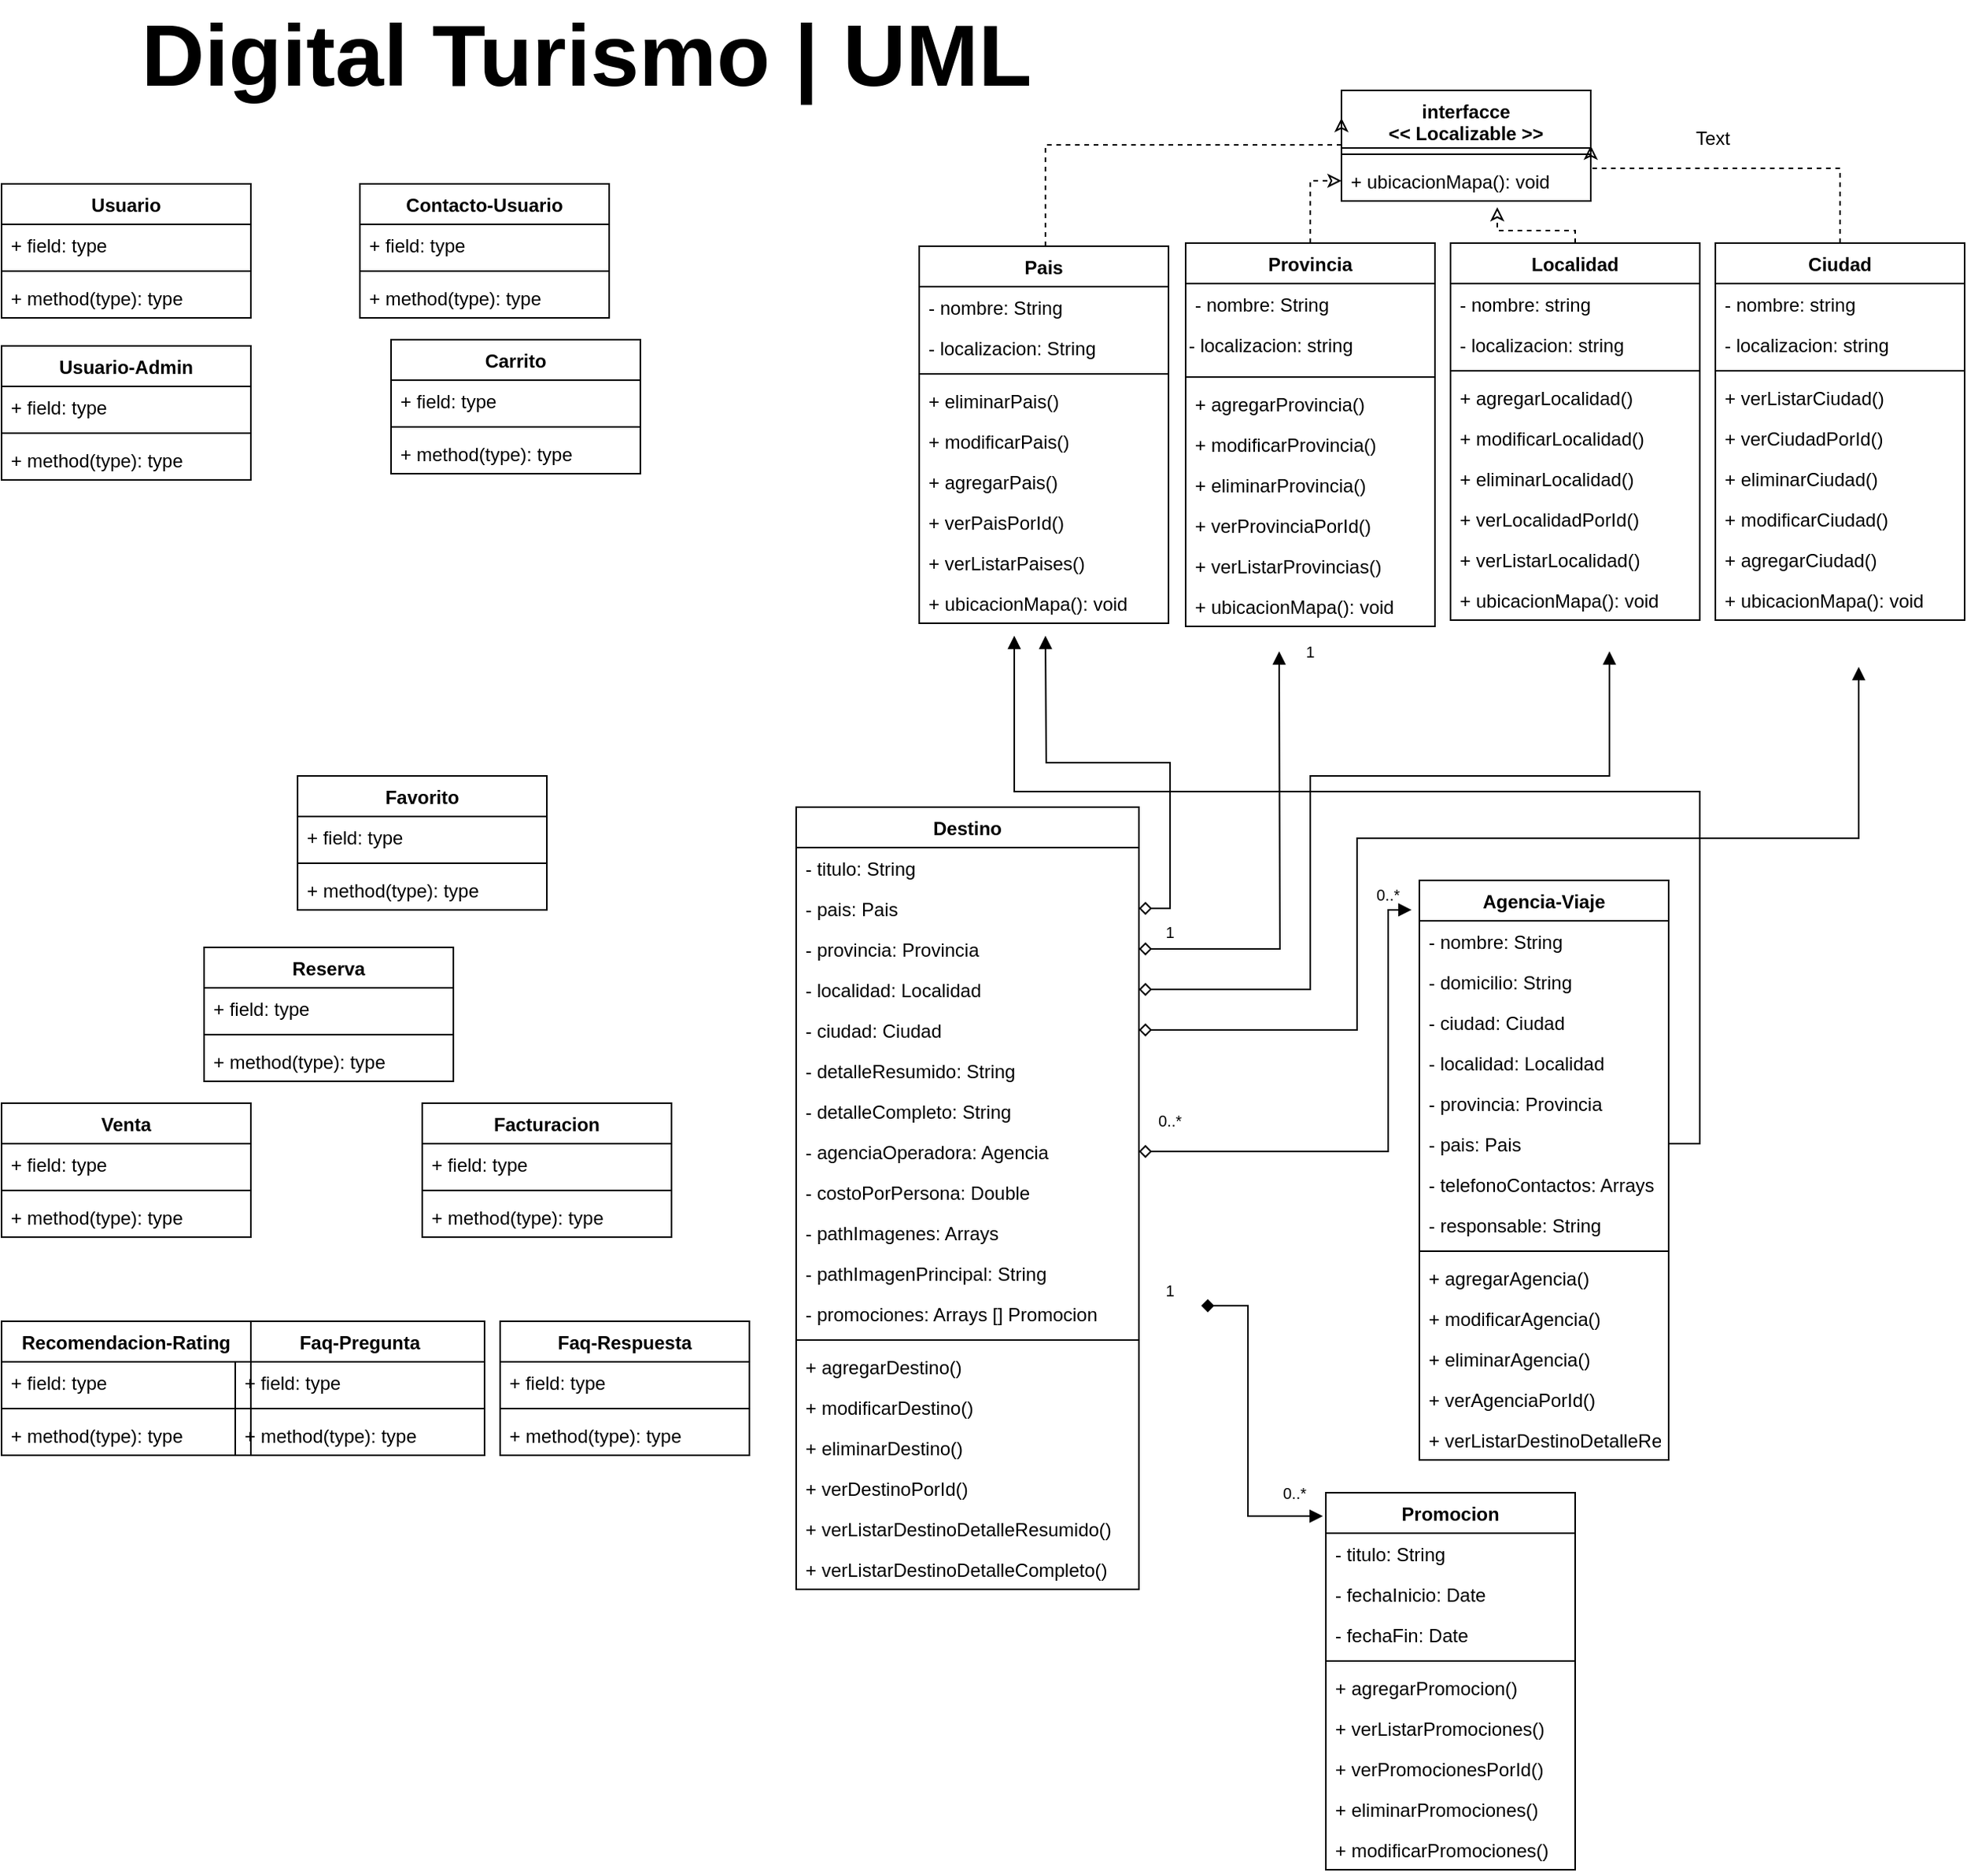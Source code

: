 <mxfile version="12.5.1" type="github">
  <diagram id="pY3_2us4v5o1dsbWJxJx" name="Page-1">
    <mxGraphModel dx="868" dy="488" grid="1" gridSize="10" guides="1" tooltips="1" connect="1" arrows="1" fold="1" page="1" pageScale="1" pageWidth="827" pageHeight="1169" math="0" shadow="0">
      <root>
        <mxCell id="0"/>
        <mxCell id="1" parent="0"/>
        <mxCell id="URW_GCu5MoqfNA5GjfH8-1" value="Usuario" style="swimlane;fontStyle=1;align=center;verticalAlign=top;childLayout=stackLayout;horizontal=1;startSize=26;horizontalStack=0;resizeParent=1;resizeParentMax=0;resizeLast=0;collapsible=1;marginBottom=0;" parent="1" vertex="1">
          <mxGeometry x="50" y="140" width="160" height="86" as="geometry"/>
        </mxCell>
        <mxCell id="URW_GCu5MoqfNA5GjfH8-2" value="+ field: type" style="text;strokeColor=none;fillColor=none;align=left;verticalAlign=top;spacingLeft=4;spacingRight=4;overflow=hidden;rotatable=0;points=[[0,0.5],[1,0.5]];portConstraint=eastwest;" parent="URW_GCu5MoqfNA5GjfH8-1" vertex="1">
          <mxGeometry y="26" width="160" height="26" as="geometry"/>
        </mxCell>
        <mxCell id="URW_GCu5MoqfNA5GjfH8-3" value="" style="line;strokeWidth=1;fillColor=none;align=left;verticalAlign=middle;spacingTop=-1;spacingLeft=3;spacingRight=3;rotatable=0;labelPosition=right;points=[];portConstraint=eastwest;" parent="URW_GCu5MoqfNA5GjfH8-1" vertex="1">
          <mxGeometry y="52" width="160" height="8" as="geometry"/>
        </mxCell>
        <mxCell id="URW_GCu5MoqfNA5GjfH8-4" value="+ method(type): type" style="text;strokeColor=none;fillColor=none;align=left;verticalAlign=top;spacingLeft=4;spacingRight=4;overflow=hidden;rotatable=0;points=[[0,0.5],[1,0.5]];portConstraint=eastwest;" parent="URW_GCu5MoqfNA5GjfH8-1" vertex="1">
          <mxGeometry y="60" width="160" height="26" as="geometry"/>
        </mxCell>
        <mxCell id="URW_GCu5MoqfNA5GjfH8-5" value="Destino" style="swimlane;fontStyle=1;align=center;verticalAlign=top;childLayout=stackLayout;horizontal=1;startSize=26;horizontalStack=0;resizeParent=1;resizeParentMax=0;resizeLast=0;collapsible=1;marginBottom=0;" parent="1" vertex="1">
          <mxGeometry x="560" y="540" width="220" height="502" as="geometry"/>
        </mxCell>
        <mxCell id="URW_GCu5MoqfNA5GjfH8-6" value="- titulo: String" style="text;strokeColor=none;fillColor=none;align=left;verticalAlign=top;spacingLeft=4;spacingRight=4;overflow=hidden;rotatable=0;points=[[0,0.5],[1,0.5]];portConstraint=eastwest;" parent="URW_GCu5MoqfNA5GjfH8-5" vertex="1">
          <mxGeometry y="26" width="220" height="26" as="geometry"/>
        </mxCell>
        <mxCell id="ZcD0FGQ2wyJFQ0tiXEFN-21" value="- pais: Pais" style="text;strokeColor=none;fillColor=none;align=left;verticalAlign=top;spacingLeft=4;spacingRight=4;overflow=hidden;rotatable=0;points=[[0,0.5],[1,0.5]];portConstraint=eastwest;" vertex="1" parent="URW_GCu5MoqfNA5GjfH8-5">
          <mxGeometry y="52" width="220" height="26" as="geometry"/>
        </mxCell>
        <mxCell id="ZcD0FGQ2wyJFQ0tiXEFN-22" value="- provincia: Provincia" style="text;strokeColor=none;fillColor=none;align=left;verticalAlign=top;spacingLeft=4;spacingRight=4;overflow=hidden;rotatable=0;points=[[0,0.5],[1,0.5]];portConstraint=eastwest;" vertex="1" parent="URW_GCu5MoqfNA5GjfH8-5">
          <mxGeometry y="78" width="220" height="26" as="geometry"/>
        </mxCell>
        <mxCell id="ZcD0FGQ2wyJFQ0tiXEFN-23" value="- localidad: Localidad" style="text;strokeColor=none;fillColor=none;align=left;verticalAlign=top;spacingLeft=4;spacingRight=4;overflow=hidden;rotatable=0;points=[[0,0.5],[1,0.5]];portConstraint=eastwest;" vertex="1" parent="URW_GCu5MoqfNA5GjfH8-5">
          <mxGeometry y="104" width="220" height="26" as="geometry"/>
        </mxCell>
        <mxCell id="ZcD0FGQ2wyJFQ0tiXEFN-24" value="- ciudad: Ciudad" style="text;strokeColor=none;fillColor=none;align=left;verticalAlign=top;spacingLeft=4;spacingRight=4;overflow=hidden;rotatable=0;points=[[0,0.5],[1,0.5]];portConstraint=eastwest;" vertex="1" parent="URW_GCu5MoqfNA5GjfH8-5">
          <mxGeometry y="130" width="220" height="26" as="geometry"/>
        </mxCell>
        <mxCell id="ZcD0FGQ2wyJFQ0tiXEFN-25" value="- detalleResumido: String" style="text;strokeColor=none;fillColor=none;align=left;verticalAlign=top;spacingLeft=4;spacingRight=4;overflow=hidden;rotatable=0;points=[[0,0.5],[1,0.5]];portConstraint=eastwest;" vertex="1" parent="URW_GCu5MoqfNA5GjfH8-5">
          <mxGeometry y="156" width="220" height="26" as="geometry"/>
        </mxCell>
        <mxCell id="ZcD0FGQ2wyJFQ0tiXEFN-26" value="- detalleCompleto: String" style="text;strokeColor=none;fillColor=none;align=left;verticalAlign=top;spacingLeft=4;spacingRight=4;overflow=hidden;rotatable=0;points=[[0,0.5],[1,0.5]];portConstraint=eastwest;" vertex="1" parent="URW_GCu5MoqfNA5GjfH8-5">
          <mxGeometry y="182" width="220" height="26" as="geometry"/>
        </mxCell>
        <mxCell id="ZcD0FGQ2wyJFQ0tiXEFN-27" value="- agenciaOperadora: Agencia" style="text;strokeColor=none;fillColor=none;align=left;verticalAlign=top;spacingLeft=4;spacingRight=4;overflow=hidden;rotatable=0;points=[[0,0.5],[1,0.5]];portConstraint=eastwest;" vertex="1" parent="URW_GCu5MoqfNA5GjfH8-5">
          <mxGeometry y="208" width="220" height="26" as="geometry"/>
        </mxCell>
        <mxCell id="ZcD0FGQ2wyJFQ0tiXEFN-43" value="- costoPorPersona: Double" style="text;strokeColor=none;fillColor=none;align=left;verticalAlign=top;spacingLeft=4;spacingRight=4;overflow=hidden;rotatable=0;points=[[0,0.5],[1,0.5]];portConstraint=eastwest;" vertex="1" parent="URW_GCu5MoqfNA5GjfH8-5">
          <mxGeometry y="234" width="220" height="26" as="geometry"/>
        </mxCell>
        <mxCell id="ZcD0FGQ2wyJFQ0tiXEFN-44" value="- pathImagenes: Arrays" style="text;strokeColor=none;fillColor=none;align=left;verticalAlign=top;spacingLeft=4;spacingRight=4;overflow=hidden;rotatable=0;points=[[0,0.5],[1,0.5]];portConstraint=eastwest;" vertex="1" parent="URW_GCu5MoqfNA5GjfH8-5">
          <mxGeometry y="260" width="220" height="26" as="geometry"/>
        </mxCell>
        <mxCell id="ZcD0FGQ2wyJFQ0tiXEFN-45" value="- pathImagenPrincipal: String" style="text;strokeColor=none;fillColor=none;align=left;verticalAlign=top;spacingLeft=4;spacingRight=4;overflow=hidden;rotatable=0;points=[[0,0.5],[1,0.5]];portConstraint=eastwest;" vertex="1" parent="URW_GCu5MoqfNA5GjfH8-5">
          <mxGeometry y="286" width="220" height="26" as="geometry"/>
        </mxCell>
        <mxCell id="ZcD0FGQ2wyJFQ0tiXEFN-53" value="- promociones: Arrays [] Promocion" style="text;strokeColor=none;fillColor=none;align=left;verticalAlign=top;spacingLeft=4;spacingRight=4;overflow=hidden;rotatable=0;points=[[0,0.5],[1,0.5]];portConstraint=eastwest;" vertex="1" parent="URW_GCu5MoqfNA5GjfH8-5">
          <mxGeometry y="312" width="220" height="26" as="geometry"/>
        </mxCell>
        <mxCell id="URW_GCu5MoqfNA5GjfH8-7" value="" style="line;strokeWidth=1;fillColor=none;align=left;verticalAlign=middle;spacingTop=-1;spacingLeft=3;spacingRight=3;rotatable=0;labelPosition=right;points=[];portConstraint=eastwest;" parent="URW_GCu5MoqfNA5GjfH8-5" vertex="1">
          <mxGeometry y="338" width="220" height="8" as="geometry"/>
        </mxCell>
        <mxCell id="URW_GCu5MoqfNA5GjfH8-8" value="+ agregarDestino() " style="text;strokeColor=none;fillColor=none;align=left;verticalAlign=top;spacingLeft=4;spacingRight=4;overflow=hidden;rotatable=0;points=[[0,0.5],[1,0.5]];portConstraint=eastwest;" parent="URW_GCu5MoqfNA5GjfH8-5" vertex="1">
          <mxGeometry y="346" width="220" height="26" as="geometry"/>
        </mxCell>
        <mxCell id="ZcD0FGQ2wyJFQ0tiXEFN-38" value="+ modificarDestino() " style="text;strokeColor=none;fillColor=none;align=left;verticalAlign=top;spacingLeft=4;spacingRight=4;overflow=hidden;rotatable=0;points=[[0,0.5],[1,0.5]];portConstraint=eastwest;" vertex="1" parent="URW_GCu5MoqfNA5GjfH8-5">
          <mxGeometry y="372" width="220" height="26" as="geometry"/>
        </mxCell>
        <mxCell id="ZcD0FGQ2wyJFQ0tiXEFN-39" value="+ eliminarDestino() " style="text;strokeColor=none;fillColor=none;align=left;verticalAlign=top;spacingLeft=4;spacingRight=4;overflow=hidden;rotatable=0;points=[[0,0.5],[1,0.5]];portConstraint=eastwest;" vertex="1" parent="URW_GCu5MoqfNA5GjfH8-5">
          <mxGeometry y="398" width="220" height="26" as="geometry"/>
        </mxCell>
        <mxCell id="ZcD0FGQ2wyJFQ0tiXEFN-40" value="+ verDestinoPorId() " style="text;strokeColor=none;fillColor=none;align=left;verticalAlign=top;spacingLeft=4;spacingRight=4;overflow=hidden;rotatable=0;points=[[0,0.5],[1,0.5]];portConstraint=eastwest;" vertex="1" parent="URW_GCu5MoqfNA5GjfH8-5">
          <mxGeometry y="424" width="220" height="26" as="geometry"/>
        </mxCell>
        <mxCell id="ZcD0FGQ2wyJFQ0tiXEFN-41" value="+ verListarDestinoDetalleResumido() " style="text;strokeColor=none;fillColor=none;align=left;verticalAlign=top;spacingLeft=4;spacingRight=4;overflow=hidden;rotatable=0;points=[[0,0.5],[1,0.5]];portConstraint=eastwest;" vertex="1" parent="URW_GCu5MoqfNA5GjfH8-5">
          <mxGeometry y="450" width="220" height="26" as="geometry"/>
        </mxCell>
        <mxCell id="ZcD0FGQ2wyJFQ0tiXEFN-42" value="+ verListarDestinoDetalleCompleto() " style="text;strokeColor=none;fillColor=none;align=left;verticalAlign=top;spacingLeft=4;spacingRight=4;overflow=hidden;rotatable=0;points=[[0,0.5],[1,0.5]];portConstraint=eastwest;" vertex="1" parent="URW_GCu5MoqfNA5GjfH8-5">
          <mxGeometry y="476" width="220" height="26" as="geometry"/>
        </mxCell>
        <mxCell id="ZcD0FGQ2wyJFQ0tiXEFN-36" style="edgeStyle=orthogonalEdgeStyle;rounded=0;orthogonalLoop=1;jettySize=auto;html=1;dashed=1;endArrow=classic;endFill=0;entryX=0.625;entryY=1.154;entryDx=0;entryDy=0;entryPerimeter=0;" edge="1" parent="1" source="URW_GCu5MoqfNA5GjfH8-9" target="ZcD0FGQ2wyJFQ0tiXEFN-9">
          <mxGeometry relative="1" as="geometry">
            <mxPoint x="1010" y="170" as="targetPoint"/>
            <Array as="points">
              <mxPoint x="1060" y="170"/>
              <mxPoint x="1010" y="170"/>
            </Array>
          </mxGeometry>
        </mxCell>
        <mxCell id="URW_GCu5MoqfNA5GjfH8-9" value="Localidad" style="swimlane;fontStyle=1;align=center;verticalAlign=top;childLayout=stackLayout;horizontal=1;startSize=26;horizontalStack=0;resizeParent=1;resizeParentMax=0;resizeLast=0;collapsible=1;marginBottom=0;" parent="1" vertex="1">
          <mxGeometry x="980" y="178" width="160" height="242" as="geometry"/>
        </mxCell>
        <mxCell id="URW_GCu5MoqfNA5GjfH8-10" value="- nombre: string" style="text;strokeColor=none;fillColor=none;align=left;verticalAlign=top;spacingLeft=4;spacingRight=4;overflow=hidden;rotatable=0;points=[[0,0.5],[1,0.5]];portConstraint=eastwest;" parent="URW_GCu5MoqfNA5GjfH8-9" vertex="1">
          <mxGeometry y="26" width="160" height="26" as="geometry"/>
        </mxCell>
        <mxCell id="ZcD0FGQ2wyJFQ0tiXEFN-1" value="- localizacion: string" style="text;strokeColor=none;fillColor=none;align=left;verticalAlign=top;spacingLeft=4;spacingRight=4;overflow=hidden;rotatable=0;points=[[0,0.5],[1,0.5]];portConstraint=eastwest;" vertex="1" parent="URW_GCu5MoqfNA5GjfH8-9">
          <mxGeometry y="52" width="160" height="26" as="geometry"/>
        </mxCell>
        <mxCell id="URW_GCu5MoqfNA5GjfH8-11" value="" style="line;strokeWidth=1;fillColor=none;align=left;verticalAlign=middle;spacingTop=-1;spacingLeft=3;spacingRight=3;rotatable=0;labelPosition=right;points=[];portConstraint=eastwest;" parent="URW_GCu5MoqfNA5GjfH8-9" vertex="1">
          <mxGeometry y="78" width="160" height="8" as="geometry"/>
        </mxCell>
        <mxCell id="ZcD0FGQ2wyJFQ0tiXEFN-106" value="+ agregarLocalidad() " style="text;strokeColor=none;fillColor=none;align=left;verticalAlign=top;spacingLeft=4;spacingRight=4;overflow=hidden;rotatable=0;points=[[0,0.5],[1,0.5]];portConstraint=eastwest;" vertex="1" parent="URW_GCu5MoqfNA5GjfH8-9">
          <mxGeometry y="86" width="160" height="26" as="geometry"/>
        </mxCell>
        <mxCell id="ZcD0FGQ2wyJFQ0tiXEFN-107" value="+ modificarLocalidad() " style="text;strokeColor=none;fillColor=none;align=left;verticalAlign=top;spacingLeft=4;spacingRight=4;overflow=hidden;rotatable=0;points=[[0,0.5],[1,0.5]];portConstraint=eastwest;" vertex="1" parent="URW_GCu5MoqfNA5GjfH8-9">
          <mxGeometry y="112" width="160" height="26" as="geometry"/>
        </mxCell>
        <mxCell id="ZcD0FGQ2wyJFQ0tiXEFN-108" value="+ eliminarLocalidad() " style="text;strokeColor=none;fillColor=none;align=left;verticalAlign=top;spacingLeft=4;spacingRight=4;overflow=hidden;rotatable=0;points=[[0,0.5],[1,0.5]];portConstraint=eastwest;" vertex="1" parent="URW_GCu5MoqfNA5GjfH8-9">
          <mxGeometry y="138" width="160" height="26" as="geometry"/>
        </mxCell>
        <mxCell id="ZcD0FGQ2wyJFQ0tiXEFN-109" value="+ verLocalidadPorId() " style="text;strokeColor=none;fillColor=none;align=left;verticalAlign=top;spacingLeft=4;spacingRight=4;overflow=hidden;rotatable=0;points=[[0,0.5],[1,0.5]];portConstraint=eastwest;" vertex="1" parent="URW_GCu5MoqfNA5GjfH8-9">
          <mxGeometry y="164" width="160" height="26" as="geometry"/>
        </mxCell>
        <mxCell id="ZcD0FGQ2wyJFQ0tiXEFN-110" value="+ verListarLocalidad() " style="text;strokeColor=none;fillColor=none;align=left;verticalAlign=top;spacingLeft=4;spacingRight=4;overflow=hidden;rotatable=0;points=[[0,0.5],[1,0.5]];portConstraint=eastwest;" vertex="1" parent="URW_GCu5MoqfNA5GjfH8-9">
          <mxGeometry y="190" width="160" height="26" as="geometry"/>
        </mxCell>
        <mxCell id="URW_GCu5MoqfNA5GjfH8-12" value="+ ubicacionMapa(): void" style="text;strokeColor=none;fillColor=none;align=left;verticalAlign=top;spacingLeft=4;spacingRight=4;overflow=hidden;rotatable=0;points=[[0,0.5],[1,0.5]];portConstraint=eastwest;" parent="URW_GCu5MoqfNA5GjfH8-9" vertex="1">
          <mxGeometry y="216" width="160" height="26" as="geometry"/>
        </mxCell>
        <mxCell id="ZcD0FGQ2wyJFQ0tiXEFN-35" style="edgeStyle=orthogonalEdgeStyle;rounded=0;orthogonalLoop=1;jettySize=auto;html=1;entryX=0;entryY=0.5;entryDx=0;entryDy=0;dashed=1;endArrow=classic;endFill=0;" edge="1" parent="1" source="URW_GCu5MoqfNA5GjfH8-13" target="ZcD0FGQ2wyJFQ0tiXEFN-9">
          <mxGeometry relative="1" as="geometry"/>
        </mxCell>
        <mxCell id="URW_GCu5MoqfNA5GjfH8-13" value="Provincia" style="swimlane;fontStyle=1;align=center;verticalAlign=top;childLayout=stackLayout;horizontal=1;startSize=26;horizontalStack=0;resizeParent=1;resizeParentMax=0;resizeLast=0;collapsible=1;marginBottom=0;" parent="1" vertex="1">
          <mxGeometry x="810" y="178" width="160" height="246" as="geometry"/>
        </mxCell>
        <mxCell id="URW_GCu5MoqfNA5GjfH8-14" value="- nombre: String" style="text;strokeColor=none;fillColor=none;align=left;verticalAlign=top;spacingLeft=4;spacingRight=4;overflow=hidden;rotatable=0;points=[[0,0.5],[1,0.5]];portConstraint=eastwest;" parent="URW_GCu5MoqfNA5GjfH8-13" vertex="1">
          <mxGeometry y="26" width="160" height="26" as="geometry"/>
        </mxCell>
        <mxCell id="ZcD0FGQ2wyJFQ0tiXEFN-3" value="- localizacion: string" style="text;html=1;" vertex="1" parent="URW_GCu5MoqfNA5GjfH8-13">
          <mxGeometry y="52" width="160" height="30" as="geometry"/>
        </mxCell>
        <mxCell id="URW_GCu5MoqfNA5GjfH8-15" value="" style="line;strokeWidth=1;fillColor=none;align=left;verticalAlign=middle;spacingTop=-1;spacingLeft=3;spacingRight=3;rotatable=0;labelPosition=right;points=[];portConstraint=eastwest;" parent="URW_GCu5MoqfNA5GjfH8-13" vertex="1">
          <mxGeometry y="82" width="160" height="8" as="geometry"/>
        </mxCell>
        <mxCell id="ZcD0FGQ2wyJFQ0tiXEFN-75" value="+ agregarProvincia() " style="text;strokeColor=none;fillColor=none;align=left;verticalAlign=top;spacingLeft=4;spacingRight=4;overflow=hidden;rotatable=0;points=[[0,0.5],[1,0.5]];portConstraint=eastwest;" vertex="1" parent="URW_GCu5MoqfNA5GjfH8-13">
          <mxGeometry y="90" width="160" height="26" as="geometry"/>
        </mxCell>
        <mxCell id="ZcD0FGQ2wyJFQ0tiXEFN-74" value="+ modificarProvincia() " style="text;strokeColor=none;fillColor=none;align=left;verticalAlign=top;spacingLeft=4;spacingRight=4;overflow=hidden;rotatable=0;points=[[0,0.5],[1,0.5]];portConstraint=eastwest;" vertex="1" parent="URW_GCu5MoqfNA5GjfH8-13">
          <mxGeometry y="116" width="160" height="26" as="geometry"/>
        </mxCell>
        <mxCell id="ZcD0FGQ2wyJFQ0tiXEFN-73" value="+ eliminarProvincia() " style="text;strokeColor=none;fillColor=none;align=left;verticalAlign=top;spacingLeft=4;spacingRight=4;overflow=hidden;rotatable=0;points=[[0,0.5],[1,0.5]];portConstraint=eastwest;" vertex="1" parent="URW_GCu5MoqfNA5GjfH8-13">
          <mxGeometry y="142" width="160" height="26" as="geometry"/>
        </mxCell>
        <mxCell id="ZcD0FGQ2wyJFQ0tiXEFN-76" value="+ verProvinciaPorId() " style="text;strokeColor=none;fillColor=none;align=left;verticalAlign=top;spacingLeft=4;spacingRight=4;overflow=hidden;rotatable=0;points=[[0,0.5],[1,0.5]];portConstraint=eastwest;" vertex="1" parent="URW_GCu5MoqfNA5GjfH8-13">
          <mxGeometry y="168" width="160" height="26" as="geometry"/>
        </mxCell>
        <mxCell id="ZcD0FGQ2wyJFQ0tiXEFN-77" value="+ verListarProvincias() " style="text;strokeColor=none;fillColor=none;align=left;verticalAlign=top;spacingLeft=4;spacingRight=4;overflow=hidden;rotatable=0;points=[[0,0.5],[1,0.5]];portConstraint=eastwest;" vertex="1" parent="URW_GCu5MoqfNA5GjfH8-13">
          <mxGeometry y="194" width="160" height="26" as="geometry"/>
        </mxCell>
        <mxCell id="URW_GCu5MoqfNA5GjfH8-16" value="+ ubicacionMapa(): void" style="text;strokeColor=none;fillColor=none;align=left;verticalAlign=top;spacingLeft=4;spacingRight=4;overflow=hidden;rotatable=0;points=[[0,0.5],[1,0.5]];portConstraint=eastwest;" parent="URW_GCu5MoqfNA5GjfH8-13" vertex="1">
          <mxGeometry y="220" width="160" height="26" as="geometry"/>
        </mxCell>
        <mxCell id="URW_GCu5MoqfNA5GjfH8-26" value="Favorito" style="swimlane;fontStyle=1;align=center;verticalAlign=top;childLayout=stackLayout;horizontal=1;startSize=26;horizontalStack=0;resizeParent=1;resizeParentMax=0;resizeLast=0;collapsible=1;marginBottom=0;" parent="1" vertex="1">
          <mxGeometry x="240" y="520" width="160" height="86" as="geometry"/>
        </mxCell>
        <mxCell id="URW_GCu5MoqfNA5GjfH8-27" value="+ field: type" style="text;strokeColor=none;fillColor=none;align=left;verticalAlign=top;spacingLeft=4;spacingRight=4;overflow=hidden;rotatable=0;points=[[0,0.5],[1,0.5]];portConstraint=eastwest;" parent="URW_GCu5MoqfNA5GjfH8-26" vertex="1">
          <mxGeometry y="26" width="160" height="26" as="geometry"/>
        </mxCell>
        <mxCell id="URW_GCu5MoqfNA5GjfH8-28" value="" style="line;strokeWidth=1;fillColor=none;align=left;verticalAlign=middle;spacingTop=-1;spacingLeft=3;spacingRight=3;rotatable=0;labelPosition=right;points=[];portConstraint=eastwest;" parent="URW_GCu5MoqfNA5GjfH8-26" vertex="1">
          <mxGeometry y="52" width="160" height="8" as="geometry"/>
        </mxCell>
        <mxCell id="URW_GCu5MoqfNA5GjfH8-29" value="+ method(type): type" style="text;strokeColor=none;fillColor=none;align=left;verticalAlign=top;spacingLeft=4;spacingRight=4;overflow=hidden;rotatable=0;points=[[0,0.5],[1,0.5]];portConstraint=eastwest;" parent="URW_GCu5MoqfNA5GjfH8-26" vertex="1">
          <mxGeometry y="60" width="160" height="26" as="geometry"/>
        </mxCell>
        <mxCell id="URW_GCu5MoqfNA5GjfH8-30" value="Promocion" style="swimlane;fontStyle=1;align=center;verticalAlign=top;childLayout=stackLayout;horizontal=1;startSize=26;horizontalStack=0;resizeParent=1;resizeParentMax=0;resizeLast=0;collapsible=1;marginBottom=0;" parent="1" vertex="1">
          <mxGeometry x="900" y="980" width="160" height="242" as="geometry"/>
        </mxCell>
        <mxCell id="URW_GCu5MoqfNA5GjfH8-31" value="- titulo: String" style="text;strokeColor=none;fillColor=none;align=left;verticalAlign=top;spacingLeft=4;spacingRight=4;overflow=hidden;rotatable=0;points=[[0,0.5],[1,0.5]];portConstraint=eastwest;" parent="URW_GCu5MoqfNA5GjfH8-30" vertex="1">
          <mxGeometry y="26" width="160" height="26" as="geometry"/>
        </mxCell>
        <mxCell id="ZcD0FGQ2wyJFQ0tiXEFN-59" value="- fechaInicio: Date" style="text;strokeColor=none;fillColor=none;align=left;verticalAlign=top;spacingLeft=4;spacingRight=4;overflow=hidden;rotatable=0;points=[[0,0.5],[1,0.5]];portConstraint=eastwest;" vertex="1" parent="URW_GCu5MoqfNA5GjfH8-30">
          <mxGeometry y="52" width="160" height="26" as="geometry"/>
        </mxCell>
        <mxCell id="ZcD0FGQ2wyJFQ0tiXEFN-60" value="- fechaFin: Date" style="text;strokeColor=none;fillColor=none;align=left;verticalAlign=top;spacingLeft=4;spacingRight=4;overflow=hidden;rotatable=0;points=[[0,0.5],[1,0.5]];portConstraint=eastwest;" vertex="1" parent="URW_GCu5MoqfNA5GjfH8-30">
          <mxGeometry y="78" width="160" height="26" as="geometry"/>
        </mxCell>
        <mxCell id="URW_GCu5MoqfNA5GjfH8-32" value="" style="line;strokeWidth=1;fillColor=none;align=left;verticalAlign=middle;spacingTop=-1;spacingLeft=3;spacingRight=3;rotatable=0;labelPosition=right;points=[];portConstraint=eastwest;" parent="URW_GCu5MoqfNA5GjfH8-30" vertex="1">
          <mxGeometry y="104" width="160" height="8" as="geometry"/>
        </mxCell>
        <mxCell id="ZcD0FGQ2wyJFQ0tiXEFN-54" value="+ agregarPromocion() " style="text;strokeColor=none;fillColor=none;align=left;verticalAlign=top;spacingLeft=4;spacingRight=4;overflow=hidden;rotatable=0;points=[[0,0.5],[1,0.5]];portConstraint=eastwest;" vertex="1" parent="URW_GCu5MoqfNA5GjfH8-30">
          <mxGeometry y="112" width="160" height="26" as="geometry"/>
        </mxCell>
        <mxCell id="ZcD0FGQ2wyJFQ0tiXEFN-58" value="+ verListarPromociones() " style="text;strokeColor=none;fillColor=none;align=left;verticalAlign=top;spacingLeft=4;spacingRight=4;overflow=hidden;rotatable=0;points=[[0,0.5],[1,0.5]];portConstraint=eastwest;" vertex="1" parent="URW_GCu5MoqfNA5GjfH8-30">
          <mxGeometry y="138" width="160" height="26" as="geometry"/>
        </mxCell>
        <mxCell id="ZcD0FGQ2wyJFQ0tiXEFN-57" value="+ verPromocionesPorId() " style="text;strokeColor=none;fillColor=none;align=left;verticalAlign=top;spacingLeft=4;spacingRight=4;overflow=hidden;rotatable=0;points=[[0,0.5],[1,0.5]];portConstraint=eastwest;" vertex="1" parent="URW_GCu5MoqfNA5GjfH8-30">
          <mxGeometry y="164" width="160" height="26" as="geometry"/>
        </mxCell>
        <mxCell id="ZcD0FGQ2wyJFQ0tiXEFN-56" value="+ eliminarPromociones() " style="text;strokeColor=none;fillColor=none;align=left;verticalAlign=top;spacingLeft=4;spacingRight=4;overflow=hidden;rotatable=0;points=[[0,0.5],[1,0.5]];portConstraint=eastwest;" vertex="1" parent="URW_GCu5MoqfNA5GjfH8-30">
          <mxGeometry y="190" width="160" height="26" as="geometry"/>
        </mxCell>
        <mxCell id="ZcD0FGQ2wyJFQ0tiXEFN-55" value="+ modificarPromociones() " style="text;strokeColor=none;fillColor=none;align=left;verticalAlign=top;spacingLeft=4;spacingRight=4;overflow=hidden;rotatable=0;points=[[0,0.5],[1,0.5]];portConstraint=eastwest;" vertex="1" parent="URW_GCu5MoqfNA5GjfH8-30">
          <mxGeometry y="216" width="160" height="26" as="geometry"/>
        </mxCell>
        <mxCell id="URW_GCu5MoqfNA5GjfH8-34" value="Contacto-Usuario" style="swimlane;fontStyle=1;align=center;verticalAlign=top;childLayout=stackLayout;horizontal=1;startSize=26;horizontalStack=0;resizeParent=1;resizeParentMax=0;resizeLast=0;collapsible=1;marginBottom=0;" parent="1" vertex="1">
          <mxGeometry x="280" y="140" width="160" height="86" as="geometry"/>
        </mxCell>
        <mxCell id="URW_GCu5MoqfNA5GjfH8-35" value="+ field: type" style="text;strokeColor=none;fillColor=none;align=left;verticalAlign=top;spacingLeft=4;spacingRight=4;overflow=hidden;rotatable=0;points=[[0,0.5],[1,0.5]];portConstraint=eastwest;" parent="URW_GCu5MoqfNA5GjfH8-34" vertex="1">
          <mxGeometry y="26" width="160" height="26" as="geometry"/>
        </mxCell>
        <mxCell id="URW_GCu5MoqfNA5GjfH8-36" value="" style="line;strokeWidth=1;fillColor=none;align=left;verticalAlign=middle;spacingTop=-1;spacingLeft=3;spacingRight=3;rotatable=0;labelPosition=right;points=[];portConstraint=eastwest;" parent="URW_GCu5MoqfNA5GjfH8-34" vertex="1">
          <mxGeometry y="52" width="160" height="8" as="geometry"/>
        </mxCell>
        <mxCell id="URW_GCu5MoqfNA5GjfH8-37" value="+ method(type): type" style="text;strokeColor=none;fillColor=none;align=left;verticalAlign=top;spacingLeft=4;spacingRight=4;overflow=hidden;rotatable=0;points=[[0,0.5],[1,0.5]];portConstraint=eastwest;" parent="URW_GCu5MoqfNA5GjfH8-34" vertex="1">
          <mxGeometry y="60" width="160" height="26" as="geometry"/>
        </mxCell>
        <mxCell id="URW_GCu5MoqfNA5GjfH8-38" value="Faq-Pregunta" style="swimlane;fontStyle=1;align=center;verticalAlign=top;childLayout=stackLayout;horizontal=1;startSize=26;horizontalStack=0;resizeParent=1;resizeParentMax=0;resizeLast=0;collapsible=1;marginBottom=0;" parent="1" vertex="1">
          <mxGeometry x="200" y="870" width="160" height="86" as="geometry"/>
        </mxCell>
        <mxCell id="URW_GCu5MoqfNA5GjfH8-39" value="+ field: type" style="text;strokeColor=none;fillColor=none;align=left;verticalAlign=top;spacingLeft=4;spacingRight=4;overflow=hidden;rotatable=0;points=[[0,0.5],[1,0.5]];portConstraint=eastwest;" parent="URW_GCu5MoqfNA5GjfH8-38" vertex="1">
          <mxGeometry y="26" width="160" height="26" as="geometry"/>
        </mxCell>
        <mxCell id="URW_GCu5MoqfNA5GjfH8-40" value="" style="line;strokeWidth=1;fillColor=none;align=left;verticalAlign=middle;spacingTop=-1;spacingLeft=3;spacingRight=3;rotatable=0;labelPosition=right;points=[];portConstraint=eastwest;" parent="URW_GCu5MoqfNA5GjfH8-38" vertex="1">
          <mxGeometry y="52" width="160" height="8" as="geometry"/>
        </mxCell>
        <mxCell id="URW_GCu5MoqfNA5GjfH8-41" value="+ method(type): type" style="text;strokeColor=none;fillColor=none;align=left;verticalAlign=top;spacingLeft=4;spacingRight=4;overflow=hidden;rotatable=0;points=[[0,0.5],[1,0.5]];portConstraint=eastwest;" parent="URW_GCu5MoqfNA5GjfH8-38" vertex="1">
          <mxGeometry y="60" width="160" height="26" as="geometry"/>
        </mxCell>
        <mxCell id="URW_GCu5MoqfNA5GjfH8-42" value="Faq-Respuesta" style="swimlane;fontStyle=1;align=center;verticalAlign=top;childLayout=stackLayout;horizontal=1;startSize=26;horizontalStack=0;resizeParent=1;resizeParentMax=0;resizeLast=0;collapsible=1;marginBottom=0;" parent="1" vertex="1">
          <mxGeometry x="370" y="870" width="160" height="86" as="geometry"/>
        </mxCell>
        <mxCell id="URW_GCu5MoqfNA5GjfH8-43" value="+ field: type" style="text;strokeColor=none;fillColor=none;align=left;verticalAlign=top;spacingLeft=4;spacingRight=4;overflow=hidden;rotatable=0;points=[[0,0.5],[1,0.5]];portConstraint=eastwest;" parent="URW_GCu5MoqfNA5GjfH8-42" vertex="1">
          <mxGeometry y="26" width="160" height="26" as="geometry"/>
        </mxCell>
        <mxCell id="URW_GCu5MoqfNA5GjfH8-44" value="" style="line;strokeWidth=1;fillColor=none;align=left;verticalAlign=middle;spacingTop=-1;spacingLeft=3;spacingRight=3;rotatable=0;labelPosition=right;points=[];portConstraint=eastwest;" parent="URW_GCu5MoqfNA5GjfH8-42" vertex="1">
          <mxGeometry y="52" width="160" height="8" as="geometry"/>
        </mxCell>
        <mxCell id="URW_GCu5MoqfNA5GjfH8-45" value="+ method(type): type" style="text;strokeColor=none;fillColor=none;align=left;verticalAlign=top;spacingLeft=4;spacingRight=4;overflow=hidden;rotatable=0;points=[[0,0.5],[1,0.5]];portConstraint=eastwest;" parent="URW_GCu5MoqfNA5GjfH8-42" vertex="1">
          <mxGeometry y="60" width="160" height="26" as="geometry"/>
        </mxCell>
        <mxCell id="URW_GCu5MoqfNA5GjfH8-46" value="Digital Turismo | UML" style="text;html=1;align=center;verticalAlign=middle;resizable=0;points=[];;autosize=1;fontSize=56;fontStyle=1" parent="1" vertex="1">
          <mxGeometry x="130" y="22" width="590" height="70" as="geometry"/>
        </mxCell>
        <mxCell id="URW_GCu5MoqfNA5GjfH8-48" value="Usuario-Admin" style="swimlane;fontStyle=1;align=center;verticalAlign=top;childLayout=stackLayout;horizontal=1;startSize=26;horizontalStack=0;resizeParent=1;resizeParentMax=0;resizeLast=0;collapsible=1;marginBottom=0;" parent="1" vertex="1">
          <mxGeometry x="50" y="244" width="160" height="86" as="geometry"/>
        </mxCell>
        <mxCell id="URW_GCu5MoqfNA5GjfH8-49" value="+ field: type" style="text;strokeColor=none;fillColor=none;align=left;verticalAlign=top;spacingLeft=4;spacingRight=4;overflow=hidden;rotatable=0;points=[[0,0.5],[1,0.5]];portConstraint=eastwest;" parent="URW_GCu5MoqfNA5GjfH8-48" vertex="1">
          <mxGeometry y="26" width="160" height="26" as="geometry"/>
        </mxCell>
        <mxCell id="URW_GCu5MoqfNA5GjfH8-50" value="" style="line;strokeWidth=1;fillColor=none;align=left;verticalAlign=middle;spacingTop=-1;spacingLeft=3;spacingRight=3;rotatable=0;labelPosition=right;points=[];portConstraint=eastwest;" parent="URW_GCu5MoqfNA5GjfH8-48" vertex="1">
          <mxGeometry y="52" width="160" height="8" as="geometry"/>
        </mxCell>
        <mxCell id="URW_GCu5MoqfNA5GjfH8-51" value="+ method(type): type" style="text;strokeColor=none;fillColor=none;align=left;verticalAlign=top;spacingLeft=4;spacingRight=4;overflow=hidden;rotatable=0;points=[[0,0.5],[1,0.5]];portConstraint=eastwest;" parent="URW_GCu5MoqfNA5GjfH8-48" vertex="1">
          <mxGeometry y="60" width="160" height="26" as="geometry"/>
        </mxCell>
        <mxCell id="URW_GCu5MoqfNA5GjfH8-52" value="Carrito" style="swimlane;fontStyle=1;align=center;verticalAlign=top;childLayout=stackLayout;horizontal=1;startSize=26;horizontalStack=0;resizeParent=1;resizeParentMax=0;resizeLast=0;collapsible=1;marginBottom=0;fontSize=12;" parent="1" vertex="1">
          <mxGeometry x="300" y="240" width="160" height="86" as="geometry">
            <mxRectangle x="400" y="260" width="70" height="26" as="alternateBounds"/>
          </mxGeometry>
        </mxCell>
        <mxCell id="URW_GCu5MoqfNA5GjfH8-53" value="+ field: type" style="text;strokeColor=none;fillColor=none;align=left;verticalAlign=top;spacingLeft=4;spacingRight=4;overflow=hidden;rotatable=0;points=[[0,0.5],[1,0.5]];portConstraint=eastwest;" parent="URW_GCu5MoqfNA5GjfH8-52" vertex="1">
          <mxGeometry y="26" width="160" height="26" as="geometry"/>
        </mxCell>
        <mxCell id="URW_GCu5MoqfNA5GjfH8-54" value="" style="line;strokeWidth=1;fillColor=none;align=left;verticalAlign=middle;spacingTop=-1;spacingLeft=3;spacingRight=3;rotatable=0;labelPosition=right;points=[];portConstraint=eastwest;" parent="URW_GCu5MoqfNA5GjfH8-52" vertex="1">
          <mxGeometry y="52" width="160" height="8" as="geometry"/>
        </mxCell>
        <mxCell id="URW_GCu5MoqfNA5GjfH8-55" value="+ method(type): type" style="text;strokeColor=none;fillColor=none;align=left;verticalAlign=top;spacingLeft=4;spacingRight=4;overflow=hidden;rotatable=0;points=[[0,0.5],[1,0.5]];portConstraint=eastwest;" parent="URW_GCu5MoqfNA5GjfH8-52" vertex="1">
          <mxGeometry y="60" width="160" height="26" as="geometry"/>
        </mxCell>
        <mxCell id="ZcD0FGQ2wyJFQ0tiXEFN-2" style="edgeStyle=orthogonalEdgeStyle;rounded=0;orthogonalLoop=1;jettySize=auto;html=1;exitX=1;exitY=0.5;exitDx=0;exitDy=0;" edge="1" parent="URW_GCu5MoqfNA5GjfH8-52" source="URW_GCu5MoqfNA5GjfH8-53" target="URW_GCu5MoqfNA5GjfH8-53">
          <mxGeometry relative="1" as="geometry"/>
        </mxCell>
        <mxCell id="URW_GCu5MoqfNA5GjfH8-56" value="Reserva" style="swimlane;fontStyle=1;align=center;verticalAlign=top;childLayout=stackLayout;horizontal=1;startSize=26;horizontalStack=0;resizeParent=1;resizeParentMax=0;resizeLast=0;collapsible=1;marginBottom=0;fontSize=12;" parent="1" vertex="1">
          <mxGeometry x="180" y="630" width="160" height="86" as="geometry"/>
        </mxCell>
        <mxCell id="URW_GCu5MoqfNA5GjfH8-57" value="+ field: type" style="text;strokeColor=none;fillColor=none;align=left;verticalAlign=top;spacingLeft=4;spacingRight=4;overflow=hidden;rotatable=0;points=[[0,0.5],[1,0.5]];portConstraint=eastwest;" parent="URW_GCu5MoqfNA5GjfH8-56" vertex="1">
          <mxGeometry y="26" width="160" height="26" as="geometry"/>
        </mxCell>
        <mxCell id="URW_GCu5MoqfNA5GjfH8-58" value="" style="line;strokeWidth=1;fillColor=none;align=left;verticalAlign=middle;spacingTop=-1;spacingLeft=3;spacingRight=3;rotatable=0;labelPosition=right;points=[];portConstraint=eastwest;" parent="URW_GCu5MoqfNA5GjfH8-56" vertex="1">
          <mxGeometry y="52" width="160" height="8" as="geometry"/>
        </mxCell>
        <mxCell id="URW_GCu5MoqfNA5GjfH8-59" value="+ method(type): type" style="text;strokeColor=none;fillColor=none;align=left;verticalAlign=top;spacingLeft=4;spacingRight=4;overflow=hidden;rotatable=0;points=[[0,0.5],[1,0.5]];portConstraint=eastwest;" parent="URW_GCu5MoqfNA5GjfH8-56" vertex="1">
          <mxGeometry y="60" width="160" height="26" as="geometry"/>
        </mxCell>
        <mxCell id="URW_GCu5MoqfNA5GjfH8-60" value="Venta" style="swimlane;fontStyle=1;align=center;verticalAlign=top;childLayout=stackLayout;horizontal=1;startSize=26;horizontalStack=0;resizeParent=1;resizeParentMax=0;resizeLast=0;collapsible=1;marginBottom=0;fontSize=12;" parent="1" vertex="1">
          <mxGeometry x="50" y="730" width="160" height="86" as="geometry"/>
        </mxCell>
        <mxCell id="URW_GCu5MoqfNA5GjfH8-61" value="+ field: type" style="text;strokeColor=none;fillColor=none;align=left;verticalAlign=top;spacingLeft=4;spacingRight=4;overflow=hidden;rotatable=0;points=[[0,0.5],[1,0.5]];portConstraint=eastwest;" parent="URW_GCu5MoqfNA5GjfH8-60" vertex="1">
          <mxGeometry y="26" width="160" height="26" as="geometry"/>
        </mxCell>
        <mxCell id="URW_GCu5MoqfNA5GjfH8-62" value="" style="line;strokeWidth=1;fillColor=none;align=left;verticalAlign=middle;spacingTop=-1;spacingLeft=3;spacingRight=3;rotatable=0;labelPosition=right;points=[];portConstraint=eastwest;" parent="URW_GCu5MoqfNA5GjfH8-60" vertex="1">
          <mxGeometry y="52" width="160" height="8" as="geometry"/>
        </mxCell>
        <mxCell id="URW_GCu5MoqfNA5GjfH8-63" value="+ method(type): type" style="text;strokeColor=none;fillColor=none;align=left;verticalAlign=top;spacingLeft=4;spacingRight=4;overflow=hidden;rotatable=0;points=[[0,0.5],[1,0.5]];portConstraint=eastwest;" parent="URW_GCu5MoqfNA5GjfH8-60" vertex="1">
          <mxGeometry y="60" width="160" height="26" as="geometry"/>
        </mxCell>
        <mxCell id="URW_GCu5MoqfNA5GjfH8-64" value="Facturacion" style="swimlane;fontStyle=1;align=center;verticalAlign=top;childLayout=stackLayout;horizontal=1;startSize=26;horizontalStack=0;resizeParent=1;resizeParentMax=0;resizeLast=0;collapsible=1;marginBottom=0;fontSize=12;" parent="1" vertex="1">
          <mxGeometry x="320" y="730" width="160" height="86" as="geometry"/>
        </mxCell>
        <mxCell id="URW_GCu5MoqfNA5GjfH8-65" value="+ field: type" style="text;strokeColor=none;fillColor=none;align=left;verticalAlign=top;spacingLeft=4;spacingRight=4;overflow=hidden;rotatable=0;points=[[0,0.5],[1,0.5]];portConstraint=eastwest;" parent="URW_GCu5MoqfNA5GjfH8-64" vertex="1">
          <mxGeometry y="26" width="160" height="26" as="geometry"/>
        </mxCell>
        <mxCell id="URW_GCu5MoqfNA5GjfH8-66" value="" style="line;strokeWidth=1;fillColor=none;align=left;verticalAlign=middle;spacingTop=-1;spacingLeft=3;spacingRight=3;rotatable=0;labelPosition=right;points=[];portConstraint=eastwest;" parent="URW_GCu5MoqfNA5GjfH8-64" vertex="1">
          <mxGeometry y="52" width="160" height="8" as="geometry"/>
        </mxCell>
        <mxCell id="URW_GCu5MoqfNA5GjfH8-67" value="+ method(type): type" style="text;strokeColor=none;fillColor=none;align=left;verticalAlign=top;spacingLeft=4;spacingRight=4;overflow=hidden;rotatable=0;points=[[0,0.5],[1,0.5]];portConstraint=eastwest;" parent="URW_GCu5MoqfNA5GjfH8-64" vertex="1">
          <mxGeometry y="60" width="160" height="26" as="geometry"/>
        </mxCell>
        <mxCell id="URW_GCu5MoqfNA5GjfH8-69" value="Recomendacion-Rating" style="swimlane;fontStyle=1;align=center;verticalAlign=top;childLayout=stackLayout;horizontal=1;startSize=26;horizontalStack=0;resizeParent=1;resizeParentMax=0;resizeLast=0;collapsible=1;marginBottom=0;fontSize=12;" parent="1" vertex="1">
          <mxGeometry x="50" y="870" width="160" height="86" as="geometry"/>
        </mxCell>
        <mxCell id="URW_GCu5MoqfNA5GjfH8-70" value="+ field: type" style="text;strokeColor=none;fillColor=none;align=left;verticalAlign=top;spacingLeft=4;spacingRight=4;overflow=hidden;rotatable=0;points=[[0,0.5],[1,0.5]];portConstraint=eastwest;" parent="URW_GCu5MoqfNA5GjfH8-69" vertex="1">
          <mxGeometry y="26" width="160" height="26" as="geometry"/>
        </mxCell>
        <mxCell id="URW_GCu5MoqfNA5GjfH8-71" value="" style="line;strokeWidth=1;fillColor=none;align=left;verticalAlign=middle;spacingTop=-1;spacingLeft=3;spacingRight=3;rotatable=0;labelPosition=right;points=[];portConstraint=eastwest;" parent="URW_GCu5MoqfNA5GjfH8-69" vertex="1">
          <mxGeometry y="52" width="160" height="8" as="geometry"/>
        </mxCell>
        <mxCell id="URW_GCu5MoqfNA5GjfH8-72" value="+ method(type): type" style="text;strokeColor=none;fillColor=none;align=left;verticalAlign=top;spacingLeft=4;spacingRight=4;overflow=hidden;rotatable=0;points=[[0,0.5],[1,0.5]];portConstraint=eastwest;" parent="URW_GCu5MoqfNA5GjfH8-69" vertex="1">
          <mxGeometry y="60" width="160" height="26" as="geometry"/>
        </mxCell>
        <mxCell id="URW_GCu5MoqfNA5GjfH8-78" value="Agencia-Viaje" style="swimlane;fontStyle=1;align=center;verticalAlign=top;childLayout=stackLayout;horizontal=1;startSize=26;horizontalStack=0;resizeParent=1;resizeParentMax=0;resizeLast=0;collapsible=1;marginBottom=0;fontSize=12;" parent="1" vertex="1">
          <mxGeometry x="960" y="587" width="160" height="372" as="geometry"/>
        </mxCell>
        <mxCell id="URW_GCu5MoqfNA5GjfH8-79" value="- nombre: String" style="text;strokeColor=none;fillColor=none;align=left;verticalAlign=top;spacingLeft=4;spacingRight=4;overflow=hidden;rotatable=0;points=[[0,0.5],[1,0.5]];portConstraint=eastwest;" parent="URW_GCu5MoqfNA5GjfH8-78" vertex="1">
          <mxGeometry y="26" width="160" height="26" as="geometry"/>
        </mxCell>
        <mxCell id="ZcD0FGQ2wyJFQ0tiXEFN-28" value="- domicilio: String" style="text;strokeColor=none;fillColor=none;align=left;verticalAlign=top;spacingLeft=4;spacingRight=4;overflow=hidden;rotatable=0;points=[[0,0.5],[1,0.5]];portConstraint=eastwest;" vertex="1" parent="URW_GCu5MoqfNA5GjfH8-78">
          <mxGeometry y="52" width="160" height="26" as="geometry"/>
        </mxCell>
        <mxCell id="ZcD0FGQ2wyJFQ0tiXEFN-32" value="- ciudad: Ciudad" style="text;strokeColor=none;fillColor=none;align=left;verticalAlign=top;spacingLeft=4;spacingRight=4;overflow=hidden;rotatable=0;points=[[0,0.5],[1,0.5]];portConstraint=eastwest;" vertex="1" parent="URW_GCu5MoqfNA5GjfH8-78">
          <mxGeometry y="78" width="160" height="26" as="geometry"/>
        </mxCell>
        <mxCell id="ZcD0FGQ2wyJFQ0tiXEFN-31" value="- localidad: Localidad" style="text;strokeColor=none;fillColor=none;align=left;verticalAlign=top;spacingLeft=4;spacingRight=4;overflow=hidden;rotatable=0;points=[[0,0.5],[1,0.5]];portConstraint=eastwest;" vertex="1" parent="URW_GCu5MoqfNA5GjfH8-78">
          <mxGeometry y="104" width="160" height="26" as="geometry"/>
        </mxCell>
        <mxCell id="ZcD0FGQ2wyJFQ0tiXEFN-30" value="- provincia: Provincia" style="text;strokeColor=none;fillColor=none;align=left;verticalAlign=top;spacingLeft=4;spacingRight=4;overflow=hidden;rotatable=0;points=[[0,0.5],[1,0.5]];portConstraint=eastwest;" vertex="1" parent="URW_GCu5MoqfNA5GjfH8-78">
          <mxGeometry y="130" width="160" height="26" as="geometry"/>
        </mxCell>
        <mxCell id="ZcD0FGQ2wyJFQ0tiXEFN-29" value="- pais: Pais" style="text;strokeColor=none;fillColor=none;align=left;verticalAlign=top;spacingLeft=4;spacingRight=4;overflow=hidden;rotatable=0;points=[[0,0.5],[1,0.5]];portConstraint=eastwest;" vertex="1" parent="URW_GCu5MoqfNA5GjfH8-78">
          <mxGeometry y="156" width="160" height="26" as="geometry"/>
        </mxCell>
        <mxCell id="ZcD0FGQ2wyJFQ0tiXEFN-46" value="- telefonoContactos: Arrays" style="text;strokeColor=none;fillColor=none;align=left;verticalAlign=top;spacingLeft=4;spacingRight=4;overflow=hidden;rotatable=0;points=[[0,0.5],[1,0.5]];portConstraint=eastwest;" vertex="1" parent="URW_GCu5MoqfNA5GjfH8-78">
          <mxGeometry y="182" width="160" height="26" as="geometry"/>
        </mxCell>
        <mxCell id="ZcD0FGQ2wyJFQ0tiXEFN-47" value="- responsable: String" style="text;strokeColor=none;fillColor=none;align=left;verticalAlign=top;spacingLeft=4;spacingRight=4;overflow=hidden;rotatable=0;points=[[0,0.5],[1,0.5]];portConstraint=eastwest;" vertex="1" parent="URW_GCu5MoqfNA5GjfH8-78">
          <mxGeometry y="208" width="160" height="26" as="geometry"/>
        </mxCell>
        <mxCell id="URW_GCu5MoqfNA5GjfH8-80" value="" style="line;strokeWidth=1;fillColor=none;align=left;verticalAlign=middle;spacingTop=-1;spacingLeft=3;spacingRight=3;rotatable=0;labelPosition=right;points=[];portConstraint=eastwest;" parent="URW_GCu5MoqfNA5GjfH8-78" vertex="1">
          <mxGeometry y="234" width="160" height="8" as="geometry"/>
        </mxCell>
        <mxCell id="ZcD0FGQ2wyJFQ0tiXEFN-48" value="+ agregarAgencia() " style="text;strokeColor=none;fillColor=none;align=left;verticalAlign=top;spacingLeft=4;spacingRight=4;overflow=hidden;rotatable=0;points=[[0,0.5],[1,0.5]];portConstraint=eastwest;" vertex="1" parent="URW_GCu5MoqfNA5GjfH8-78">
          <mxGeometry y="242" width="160" height="26" as="geometry"/>
        </mxCell>
        <mxCell id="ZcD0FGQ2wyJFQ0tiXEFN-49" value="+ modificarAgencia() " style="text;strokeColor=none;fillColor=none;align=left;verticalAlign=top;spacingLeft=4;spacingRight=4;overflow=hidden;rotatable=0;points=[[0,0.5],[1,0.5]];portConstraint=eastwest;" vertex="1" parent="URW_GCu5MoqfNA5GjfH8-78">
          <mxGeometry y="268" width="160" height="26" as="geometry"/>
        </mxCell>
        <mxCell id="ZcD0FGQ2wyJFQ0tiXEFN-50" value="+ eliminarAgencia() " style="text;strokeColor=none;fillColor=none;align=left;verticalAlign=top;spacingLeft=4;spacingRight=4;overflow=hidden;rotatable=0;points=[[0,0.5],[1,0.5]];portConstraint=eastwest;" vertex="1" parent="URW_GCu5MoqfNA5GjfH8-78">
          <mxGeometry y="294" width="160" height="26" as="geometry"/>
        </mxCell>
        <mxCell id="ZcD0FGQ2wyJFQ0tiXEFN-51" value="+ verAgenciaPorId() " style="text;strokeColor=none;fillColor=none;align=left;verticalAlign=top;spacingLeft=4;spacingRight=4;overflow=hidden;rotatable=0;points=[[0,0.5],[1,0.5]];portConstraint=eastwest;" vertex="1" parent="URW_GCu5MoqfNA5GjfH8-78">
          <mxGeometry y="320" width="160" height="26" as="geometry"/>
        </mxCell>
        <mxCell id="ZcD0FGQ2wyJFQ0tiXEFN-52" value="+ verListarDestinoDetalleResumido() " style="text;strokeColor=none;fillColor=none;align=left;verticalAlign=top;spacingLeft=4;spacingRight=4;overflow=hidden;rotatable=0;points=[[0,0.5],[1,0.5]];portConstraint=eastwest;" vertex="1" parent="URW_GCu5MoqfNA5GjfH8-78">
          <mxGeometry y="346" width="160" height="26" as="geometry"/>
        </mxCell>
        <mxCell id="ZcD0FGQ2wyJFQ0tiXEFN-5" value="interfacce&#xa;&lt;&lt; Localizable &gt;&gt;" style="swimlane;fontStyle=1;align=center;verticalAlign=top;childLayout=stackLayout;horizontal=1;startSize=37;horizontalStack=0;resizeParent=1;resizeParentMax=0;resizeLast=0;collapsible=1;marginBottom=0;" vertex="1" parent="1">
          <mxGeometry x="910" y="80" width="160" height="71" as="geometry"/>
        </mxCell>
        <mxCell id="ZcD0FGQ2wyJFQ0tiXEFN-8" value="" style="line;strokeWidth=1;fillColor=none;align=left;verticalAlign=middle;spacingTop=-1;spacingLeft=3;spacingRight=3;rotatable=0;labelPosition=right;points=[];portConstraint=eastwest;" vertex="1" parent="ZcD0FGQ2wyJFQ0tiXEFN-5">
          <mxGeometry y="37" width="160" height="8" as="geometry"/>
        </mxCell>
        <mxCell id="ZcD0FGQ2wyJFQ0tiXEFN-9" value="+ ubicacionMapa(): void" style="text;strokeColor=none;fillColor=none;align=left;verticalAlign=top;spacingLeft=4;spacingRight=4;overflow=hidden;rotatable=0;points=[[0,0.5],[1,0.5]];portConstraint=eastwest;" vertex="1" parent="ZcD0FGQ2wyJFQ0tiXEFN-5">
          <mxGeometry y="45" width="160" height="26" as="geometry"/>
        </mxCell>
        <mxCell id="ZcD0FGQ2wyJFQ0tiXEFN-33" style="edgeStyle=orthogonalEdgeStyle;rounded=0;orthogonalLoop=1;jettySize=auto;html=1;entryX=0;entryY=0.25;entryDx=0;entryDy=0;dashed=1;endArrow=classic;endFill=0;" edge="1" parent="1" source="ZcD0FGQ2wyJFQ0tiXEFN-10" target="ZcD0FGQ2wyJFQ0tiXEFN-5">
          <mxGeometry relative="1" as="geometry">
            <Array as="points">
              <mxPoint x="720" y="115"/>
            </Array>
          </mxGeometry>
        </mxCell>
        <mxCell id="ZcD0FGQ2wyJFQ0tiXEFN-10" value="Pais" style="swimlane;fontStyle=1;align=center;verticalAlign=top;childLayout=stackLayout;horizontal=1;startSize=26;horizontalStack=0;resizeParent=1;resizeParentMax=0;resizeLast=0;collapsible=1;marginBottom=0;" vertex="1" parent="1">
          <mxGeometry x="639" y="180" width="160" height="242" as="geometry"/>
        </mxCell>
        <mxCell id="ZcD0FGQ2wyJFQ0tiXEFN-11" value="- nombre: String" style="text;strokeColor=none;fillColor=none;align=left;verticalAlign=top;spacingLeft=4;spacingRight=4;overflow=hidden;rotatable=0;points=[[0,0.5],[1,0.5]];portConstraint=eastwest;" vertex="1" parent="ZcD0FGQ2wyJFQ0tiXEFN-10">
          <mxGeometry y="26" width="160" height="26" as="geometry"/>
        </mxCell>
        <mxCell id="ZcD0FGQ2wyJFQ0tiXEFN-12" value="- localizacion: String" style="text;strokeColor=none;fillColor=none;align=left;verticalAlign=top;spacingLeft=4;spacingRight=4;overflow=hidden;rotatable=0;points=[[0,0.5],[1,0.5]];portConstraint=eastwest;" vertex="1" parent="ZcD0FGQ2wyJFQ0tiXEFN-10">
          <mxGeometry y="52" width="160" height="26" as="geometry"/>
        </mxCell>
        <mxCell id="ZcD0FGQ2wyJFQ0tiXEFN-13" value="" style="line;strokeWidth=1;fillColor=none;align=left;verticalAlign=middle;spacingTop=-1;spacingLeft=3;spacingRight=3;rotatable=0;labelPosition=right;points=[];portConstraint=eastwest;" vertex="1" parent="ZcD0FGQ2wyJFQ0tiXEFN-10">
          <mxGeometry y="78" width="160" height="8" as="geometry"/>
        </mxCell>
        <mxCell id="ZcD0FGQ2wyJFQ0tiXEFN-70" value="+ eliminarPais() " style="text;strokeColor=none;fillColor=none;align=left;verticalAlign=top;spacingLeft=4;spacingRight=4;overflow=hidden;rotatable=0;points=[[0,0.5],[1,0.5]];portConstraint=eastwest;" vertex="1" parent="ZcD0FGQ2wyJFQ0tiXEFN-10">
          <mxGeometry y="86" width="160" height="26" as="geometry"/>
        </mxCell>
        <mxCell id="ZcD0FGQ2wyJFQ0tiXEFN-69" value="+ modificarPais() " style="text;strokeColor=none;fillColor=none;align=left;verticalAlign=top;spacingLeft=4;spacingRight=4;overflow=hidden;rotatable=0;points=[[0,0.5],[1,0.5]];portConstraint=eastwest;" vertex="1" parent="ZcD0FGQ2wyJFQ0tiXEFN-10">
          <mxGeometry y="112" width="160" height="26" as="geometry"/>
        </mxCell>
        <mxCell id="ZcD0FGQ2wyJFQ0tiXEFN-68" value="+ agregarPais() " style="text;strokeColor=none;fillColor=none;align=left;verticalAlign=top;spacingLeft=4;spacingRight=4;overflow=hidden;rotatable=0;points=[[0,0.5],[1,0.5]];portConstraint=eastwest;" vertex="1" parent="ZcD0FGQ2wyJFQ0tiXEFN-10">
          <mxGeometry y="138" width="160" height="26" as="geometry"/>
        </mxCell>
        <mxCell id="ZcD0FGQ2wyJFQ0tiXEFN-71" value="+ verPaisPorId() " style="text;strokeColor=none;fillColor=none;align=left;verticalAlign=top;spacingLeft=4;spacingRight=4;overflow=hidden;rotatable=0;points=[[0,0.5],[1,0.5]];portConstraint=eastwest;" vertex="1" parent="ZcD0FGQ2wyJFQ0tiXEFN-10">
          <mxGeometry y="164" width="160" height="26" as="geometry"/>
        </mxCell>
        <mxCell id="ZcD0FGQ2wyJFQ0tiXEFN-72" value="+ verListarPaises() " style="text;strokeColor=none;fillColor=none;align=left;verticalAlign=top;spacingLeft=4;spacingRight=4;overflow=hidden;rotatable=0;points=[[0,0.5],[1,0.5]];portConstraint=eastwest;" vertex="1" parent="ZcD0FGQ2wyJFQ0tiXEFN-10">
          <mxGeometry y="190" width="160" height="26" as="geometry"/>
        </mxCell>
        <mxCell id="ZcD0FGQ2wyJFQ0tiXEFN-14" value="+ ubicacionMapa(): void" style="text;strokeColor=none;fillColor=none;align=left;verticalAlign=top;spacingLeft=4;spacingRight=4;overflow=hidden;rotatable=0;points=[[0,0.5],[1,0.5]];portConstraint=eastwest;" vertex="1" parent="ZcD0FGQ2wyJFQ0tiXEFN-10">
          <mxGeometry y="216" width="160" height="26" as="geometry"/>
        </mxCell>
        <mxCell id="ZcD0FGQ2wyJFQ0tiXEFN-37" style="edgeStyle=orthogonalEdgeStyle;rounded=0;orthogonalLoop=1;jettySize=auto;html=1;entryX=1;entryY=0.5;entryDx=0;entryDy=0;dashed=1;endArrow=classic;endFill=0;" edge="1" parent="1" source="ZcD0FGQ2wyJFQ0tiXEFN-16" target="ZcD0FGQ2wyJFQ0tiXEFN-5">
          <mxGeometry relative="1" as="geometry">
            <Array as="points">
              <mxPoint x="1230" y="130"/>
            </Array>
          </mxGeometry>
        </mxCell>
        <mxCell id="ZcD0FGQ2wyJFQ0tiXEFN-16" value="Ciudad" style="swimlane;fontStyle=1;align=center;verticalAlign=top;childLayout=stackLayout;horizontal=1;startSize=26;horizontalStack=0;resizeParent=1;resizeParentMax=0;resizeLast=0;collapsible=1;marginBottom=0;" vertex="1" parent="1">
          <mxGeometry x="1150" y="178" width="160" height="242" as="geometry"/>
        </mxCell>
        <mxCell id="ZcD0FGQ2wyJFQ0tiXEFN-17" value="- nombre: string" style="text;strokeColor=none;fillColor=none;align=left;verticalAlign=top;spacingLeft=4;spacingRight=4;overflow=hidden;rotatable=0;points=[[0,0.5],[1,0.5]];portConstraint=eastwest;" vertex="1" parent="ZcD0FGQ2wyJFQ0tiXEFN-16">
          <mxGeometry y="26" width="160" height="26" as="geometry"/>
        </mxCell>
        <mxCell id="ZcD0FGQ2wyJFQ0tiXEFN-18" value="- localizacion: string" style="text;strokeColor=none;fillColor=none;align=left;verticalAlign=top;spacingLeft=4;spacingRight=4;overflow=hidden;rotatable=0;points=[[0,0.5],[1,0.5]];portConstraint=eastwest;" vertex="1" parent="ZcD0FGQ2wyJFQ0tiXEFN-16">
          <mxGeometry y="52" width="160" height="26" as="geometry"/>
        </mxCell>
        <mxCell id="ZcD0FGQ2wyJFQ0tiXEFN-19" value="" style="line;strokeWidth=1;fillColor=none;align=left;verticalAlign=middle;spacingTop=-1;spacingLeft=3;spacingRight=3;rotatable=0;labelPosition=right;points=[];portConstraint=eastwest;" vertex="1" parent="ZcD0FGQ2wyJFQ0tiXEFN-16">
          <mxGeometry y="78" width="160" height="8" as="geometry"/>
        </mxCell>
        <mxCell id="ZcD0FGQ2wyJFQ0tiXEFN-143" value="+ verListarCiudad() " style="text;strokeColor=none;fillColor=none;align=left;verticalAlign=top;spacingLeft=4;spacingRight=4;overflow=hidden;rotatable=0;points=[[0,0.5],[1,0.5]];portConstraint=eastwest;" vertex="1" parent="ZcD0FGQ2wyJFQ0tiXEFN-16">
          <mxGeometry y="86" width="160" height="26" as="geometry"/>
        </mxCell>
        <mxCell id="ZcD0FGQ2wyJFQ0tiXEFN-142" value="+ verCiudadPorId() " style="text;strokeColor=none;fillColor=none;align=left;verticalAlign=top;spacingLeft=4;spacingRight=4;overflow=hidden;rotatable=0;points=[[0,0.5],[1,0.5]];portConstraint=eastwest;" vertex="1" parent="ZcD0FGQ2wyJFQ0tiXEFN-16">
          <mxGeometry y="112" width="160" height="26" as="geometry"/>
        </mxCell>
        <mxCell id="ZcD0FGQ2wyJFQ0tiXEFN-141" value="+ eliminarCiudad() " style="text;strokeColor=none;fillColor=none;align=left;verticalAlign=top;spacingLeft=4;spacingRight=4;overflow=hidden;rotatable=0;points=[[0,0.5],[1,0.5]];portConstraint=eastwest;" vertex="1" parent="ZcD0FGQ2wyJFQ0tiXEFN-16">
          <mxGeometry y="138" width="160" height="26" as="geometry"/>
        </mxCell>
        <mxCell id="ZcD0FGQ2wyJFQ0tiXEFN-140" value="+ modificarCiudad() " style="text;strokeColor=none;fillColor=none;align=left;verticalAlign=top;spacingLeft=4;spacingRight=4;overflow=hidden;rotatable=0;points=[[0,0.5],[1,0.5]];portConstraint=eastwest;" vertex="1" parent="ZcD0FGQ2wyJFQ0tiXEFN-16">
          <mxGeometry y="164" width="160" height="26" as="geometry"/>
        </mxCell>
        <mxCell id="ZcD0FGQ2wyJFQ0tiXEFN-139" value="+ agregarCiudad() " style="text;strokeColor=none;fillColor=none;align=left;verticalAlign=top;spacingLeft=4;spacingRight=4;overflow=hidden;rotatable=0;points=[[0,0.5],[1,0.5]];portConstraint=eastwest;" vertex="1" parent="ZcD0FGQ2wyJFQ0tiXEFN-16">
          <mxGeometry y="190" width="160" height="26" as="geometry"/>
        </mxCell>
        <mxCell id="ZcD0FGQ2wyJFQ0tiXEFN-20" value="+ ubicacionMapa(): void" style="text;strokeColor=none;fillColor=none;align=left;verticalAlign=top;spacingLeft=4;spacingRight=4;overflow=hidden;rotatable=0;points=[[0,0.5],[1,0.5]];portConstraint=eastwest;" vertex="1" parent="ZcD0FGQ2wyJFQ0tiXEFN-16">
          <mxGeometry y="216" width="160" height="26" as="geometry"/>
        </mxCell>
        <mxCell id="ZcD0FGQ2wyJFQ0tiXEFN-34" value="Text" style="text;html=1;align=center;verticalAlign=middle;resizable=0;points=[];autosize=1;" vertex="1" parent="1">
          <mxGeometry x="1128" y="101" width="40" height="20" as="geometry"/>
        </mxCell>
        <mxCell id="ZcD0FGQ2wyJFQ0tiXEFN-78" style="edgeStyle=orthogonalEdgeStyle;rounded=0;orthogonalLoop=1;jettySize=auto;html=1;endArrow=block;endFill=1;startArrow=diamond;startFill=0;" edge="1" parent="1" source="ZcD0FGQ2wyJFQ0tiXEFN-21">
          <mxGeometry relative="1" as="geometry">
            <mxPoint x="720" y="430" as="targetPoint"/>
          </mxGeometry>
        </mxCell>
        <mxCell id="ZcD0FGQ2wyJFQ0tiXEFN-79" style="edgeStyle=orthogonalEdgeStyle;rounded=0;orthogonalLoop=1;jettySize=auto;html=1;endArrow=block;endFill=1;startArrow=diamond;startFill=0;" edge="1" parent="1" source="ZcD0FGQ2wyJFQ0tiXEFN-22">
          <mxGeometry relative="1" as="geometry">
            <mxPoint x="870" y="440" as="targetPoint"/>
          </mxGeometry>
        </mxCell>
        <mxCell id="ZcD0FGQ2wyJFQ0tiXEFN-80" style="edgeStyle=orthogonalEdgeStyle;rounded=0;orthogonalLoop=1;jettySize=auto;html=1;endArrow=block;endFill=1;startArrow=diamond;startFill=0;" edge="1" parent="1" source="ZcD0FGQ2wyJFQ0tiXEFN-23">
          <mxGeometry relative="1" as="geometry">
            <mxPoint x="1082" y="440" as="targetPoint"/>
            <Array as="points">
              <mxPoint x="890" y="657"/>
              <mxPoint x="890" y="520"/>
              <mxPoint x="1082" y="520"/>
            </Array>
          </mxGeometry>
        </mxCell>
        <mxCell id="ZcD0FGQ2wyJFQ0tiXEFN-81" style="edgeStyle=orthogonalEdgeStyle;rounded=0;orthogonalLoop=1;jettySize=auto;html=1;endArrow=block;endFill=1;startArrow=diamond;startFill=0;" edge="1" parent="1" source="ZcD0FGQ2wyJFQ0tiXEFN-24">
          <mxGeometry relative="1" as="geometry">
            <mxPoint x="1242" y="450" as="targetPoint"/>
            <Array as="points">
              <mxPoint x="920" y="683"/>
              <mxPoint x="920" y="560"/>
              <mxPoint x="1242" y="560"/>
            </Array>
          </mxGeometry>
        </mxCell>
        <mxCell id="ZcD0FGQ2wyJFQ0tiXEFN-82" style="edgeStyle=orthogonalEdgeStyle;rounded=0;orthogonalLoop=1;jettySize=auto;html=1;endArrow=block;endFill=1;entryX=-0.031;entryY=0.051;entryDx=0;entryDy=0;entryPerimeter=0;startArrow=diamond;startFill=0;" edge="1" parent="1" source="ZcD0FGQ2wyJFQ0tiXEFN-27" target="URW_GCu5MoqfNA5GjfH8-78">
          <mxGeometry relative="1" as="geometry">
            <mxPoint x="950" y="760" as="targetPoint"/>
            <Array as="points">
              <mxPoint x="940" y="761"/>
              <mxPoint x="940" y="606"/>
            </Array>
          </mxGeometry>
        </mxCell>
        <mxCell id="ZcD0FGQ2wyJFQ0tiXEFN-85" style="edgeStyle=orthogonalEdgeStyle;rounded=0;orthogonalLoop=1;jettySize=auto;html=1;exitX=1;exitY=0.5;exitDx=0;exitDy=0;endArrow=block;endFill=1;" edge="1" parent="1" source="ZcD0FGQ2wyJFQ0tiXEFN-29">
          <mxGeometry relative="1" as="geometry">
            <mxPoint x="700" y="430" as="targetPoint"/>
            <Array as="points">
              <mxPoint x="1140" y="756"/>
              <mxPoint x="1140" y="530"/>
              <mxPoint x="700" y="530"/>
            </Array>
          </mxGeometry>
        </mxCell>
        <mxCell id="ZcD0FGQ2wyJFQ0tiXEFN-97" style="edgeStyle=orthogonalEdgeStyle;rounded=0;orthogonalLoop=1;jettySize=auto;html=1;entryX=-0.012;entryY=0.062;entryDx=0;entryDy=0;entryPerimeter=0;startArrow=diamond;startFill=1;endArrow=block;endFill=1;fontSize=10;" edge="1" parent="1" source="ZcD0FGQ2wyJFQ0tiXEFN-87" target="URW_GCu5MoqfNA5GjfH8-30">
          <mxGeometry relative="1" as="geometry">
            <Array as="points">
              <mxPoint x="850" y="860"/>
              <mxPoint x="850" y="995"/>
            </Array>
          </mxGeometry>
        </mxCell>
        <mxCell id="ZcD0FGQ2wyJFQ0tiXEFN-87" value="1" style="text;html=1;strokeColor=none;fillColor=none;align=center;verticalAlign=middle;whiteSpace=wrap;rounded=0;fontSize=10;" vertex="1" parent="1">
          <mxGeometry x="780" y="840" width="40" height="20" as="geometry"/>
        </mxCell>
        <mxCell id="ZcD0FGQ2wyJFQ0tiXEFN-90" value="0..*" style="text;html=1;strokeColor=none;fillColor=none;align=center;verticalAlign=middle;whiteSpace=wrap;rounded=0;fontSize=10;" vertex="1" parent="1">
          <mxGeometry x="860" y="970" width="40" height="20" as="geometry"/>
        </mxCell>
        <mxCell id="ZcD0FGQ2wyJFQ0tiXEFN-101" value="0..*" style="text;html=1;strokeColor=none;fillColor=none;align=center;verticalAlign=middle;whiteSpace=wrap;rounded=0;fontSize=10;" vertex="1" parent="1">
          <mxGeometry x="780" y="731" width="40" height="20" as="geometry"/>
        </mxCell>
        <mxCell id="ZcD0FGQ2wyJFQ0tiXEFN-102" value="0..*" style="text;html=1;strokeColor=none;fillColor=none;align=center;verticalAlign=middle;whiteSpace=wrap;rounded=0;fontSize=10;" vertex="1" parent="1">
          <mxGeometry x="920" y="586" width="40" height="20" as="geometry"/>
        </mxCell>
        <mxCell id="ZcD0FGQ2wyJFQ0tiXEFN-104" style="edgeStyle=orthogonalEdgeStyle;rounded=0;orthogonalLoop=1;jettySize=auto;html=1;exitX=0.5;exitY=1;exitDx=0;exitDy=0;startArrow=diamond;startFill=1;endArrow=block;endFill=1;fontSize=10;" edge="1" parent="1" source="ZcD0FGQ2wyJFQ0tiXEFN-87" target="ZcD0FGQ2wyJFQ0tiXEFN-87">
          <mxGeometry relative="1" as="geometry"/>
        </mxCell>
        <mxCell id="ZcD0FGQ2wyJFQ0tiXEFN-137" value="1" style="text;html=1;strokeColor=none;fillColor=none;align=center;verticalAlign=middle;whiteSpace=wrap;rounded=0;fontSize=10;" vertex="1" parent="1">
          <mxGeometry x="780" y="610" width="40" height="20" as="geometry"/>
        </mxCell>
        <mxCell id="ZcD0FGQ2wyJFQ0tiXEFN-138" value="1" style="text;html=1;strokeColor=none;fillColor=none;align=center;verticalAlign=middle;whiteSpace=wrap;rounded=0;fontSize=10;" vertex="1" parent="1">
          <mxGeometry x="870" y="430" width="40" height="20" as="geometry"/>
        </mxCell>
      </root>
    </mxGraphModel>
  </diagram>
</mxfile>
